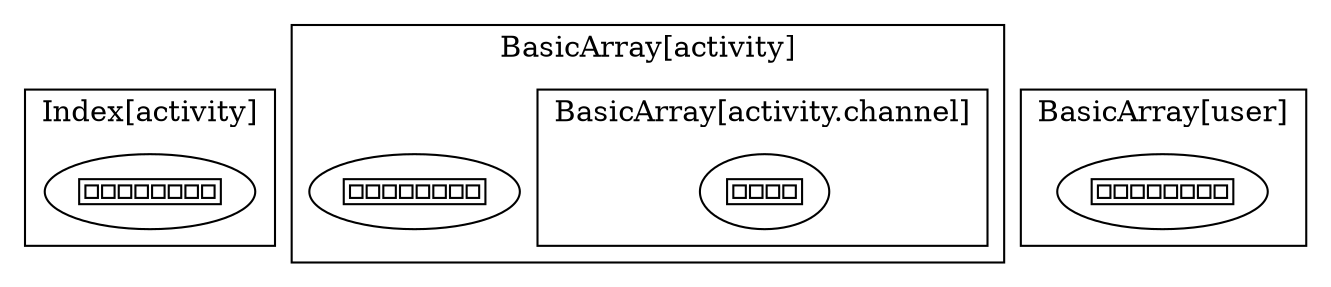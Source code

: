 digraph G {
	subgraph cluster_Index_activity {
		label="Index[activity]"
		Index_activity [label=<<table><tr>
<td port="0"></td>
<td port="1"></td>
<td port="2"></td>
<td port="3"></td>
<td port="4"></td>
<td port="5"></td>
<td port="6"></td>
<td port="7"></td>
</tr></table>>]
	}
	subgraph cluster_BasicArray_activity {
		label="BasicArray[activity]"
		BasicArray_activity [label=<<table><tr>
<td port="0"></td>
<td port="1"></td>
<td port="2"></td>
<td port="3"></td>
<td port="4"></td>
<td port="5"></td>
<td port="6"></td>
<td port="7"></td>
</tr></table>>]
		subgraph "cluster_BasicArray_activity.channel" {
			label="BasicArray[activity.channel]"
			"BasicArray_activity.channel" [label=<<table><tr>
<td port="0"></td>
<td port="1"></td>
<td port="2"></td>
<td port="3"></td>
</tr></table>>]
		}
	}
	subgraph cluster_BasicArray_user {
		label="BasicArray[user]"
		BasicArray_user [label=<<table><tr>
<td port="0"></td>
<td port="1"></td>
<td port="2"></td>
<td port="3"></td>
<td port="4"></td>
<td port="5"></td>
<td port="6"></td>
<td port="7"></td>
</tr></table>>]
	}
}
